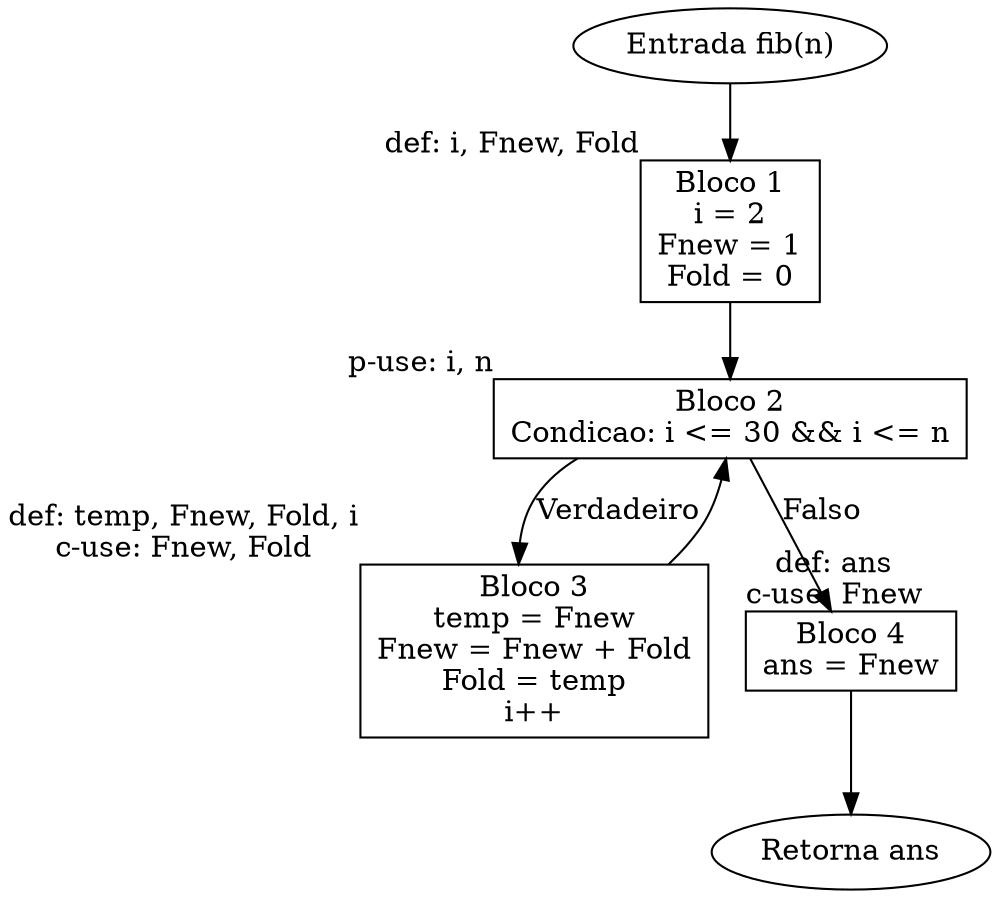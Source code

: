 digraph Fib {
    rankdir=TB;
    node [shape=box];

    // Nos
    entry [label="Entrada fib(n)", shape=ellipse];
    block1 [label="Bloco 1\ni = 2\nFnew = 1\nFold = 0"];
    block2 [label="Bloco 2\nCondicao: i <= 30 && i <= n"];
    block3 [label="Bloco 3\ntemp = Fnew\nFnew = Fnew + Fold\nFold = temp\ni++"];
    block4 [label="Bloco 4\nans = Fnew"];
    exit [label="Retorna ans", shape=ellipse];

    // Arestas de controle
    entry -> block1;
    block1 -> block2;
    block2 -> block3 [label="Verdadeiro"];
    block2 -> block4 [label="Falso"];
    block3 -> block2;
    block4 -> exit;

    // Fluxo de dados (definicoes e usos)
    block1 [xlabel="def: i, Fnew, Fold"];
    block2 [xlabel="p-use: i, n"];
    block3 [xlabel="def: temp, Fnew, Fold, i\nc-use: Fnew, Fold"];
    block4 [xlabel="def: ans\nc-use: Fnew"];
}